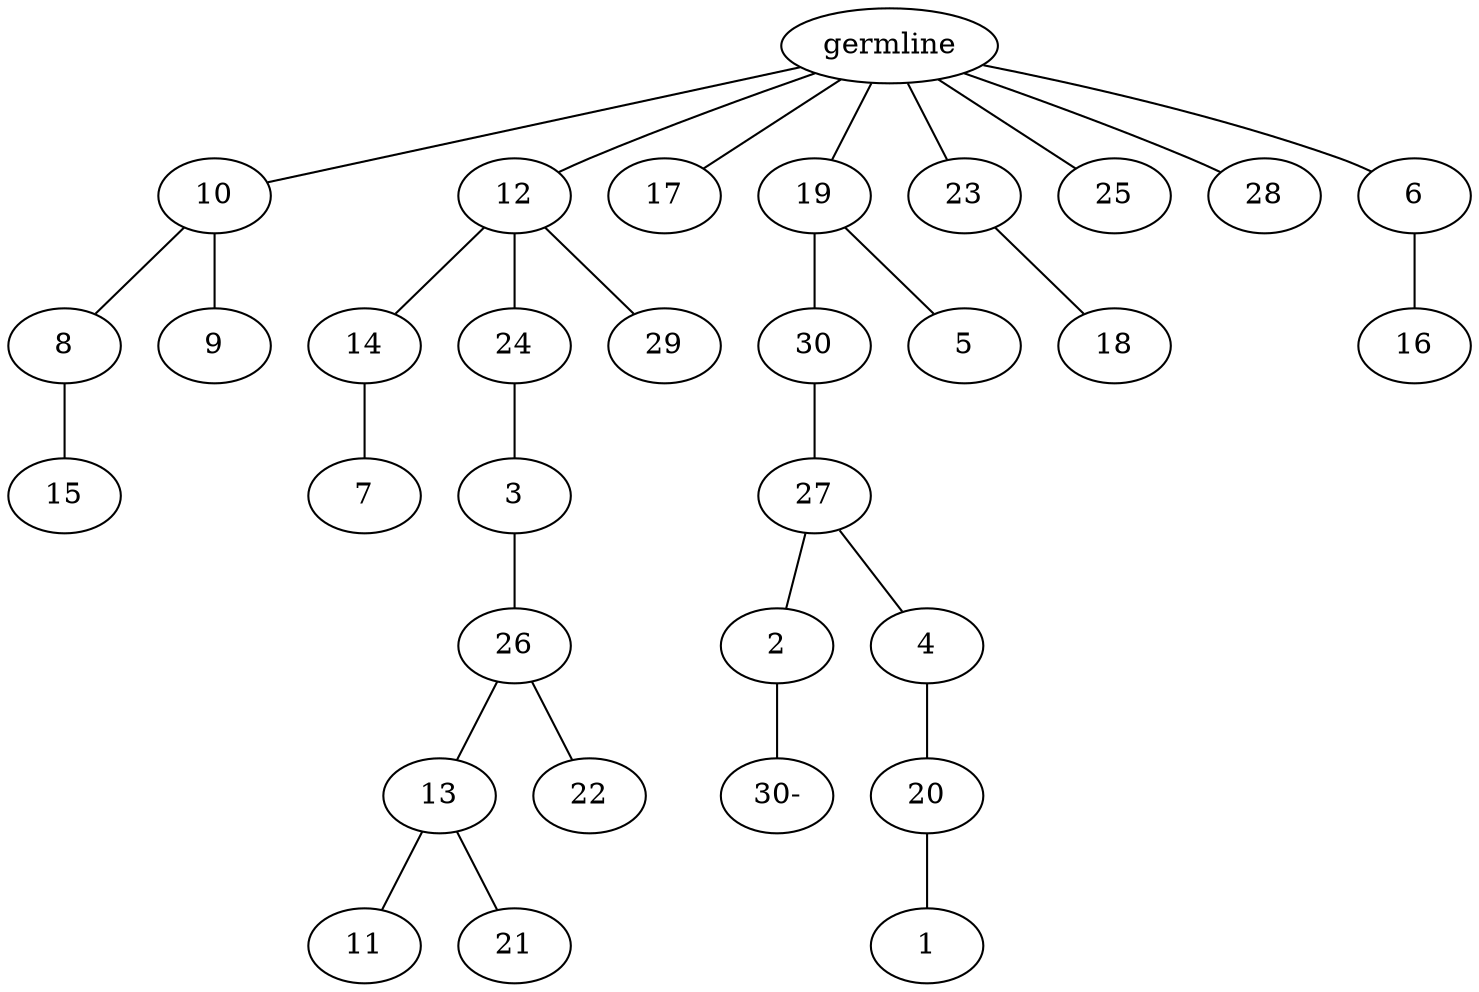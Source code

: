 graph tree {
    "139961574031424" [label="germline"];
    "139961574378512" [label="10"];
    "139961574377072" [label="8"];
    "139961574377648" [label="15"];
    "139961574375728" [label="9"];
    "139961574378896" [label="12"];
    "139961574378752" [label="14"];
    "139961574376064" [label="7"];
    "139961574376016" [label="24"];
    "139961574378560" [label="3"];
    "139961574377504" [label="26"];
    "139961574379472" [label="13"];
    "139961574089056" [label="11"];
    "139961574089536" [label="21"];
    "139961574377600" [label="22"];
    "139961574378080" [label="29"];
    "139961574295152" [label="17"];
    "139961574293760" [label="19"];
    "139961574378944" [label="30"];
    "139961574379280" [label="27"];
    "139961574089392" [label="2"];
    "139961574351776" [label="30-"];
    "139961574089824" [label="4"];
    "139961574089776" [label="20"];
    "139961574089872" [label="1"];
    "139961574378368" [label="5"];
    "139961574379136" [label="23"];
    "139961574379040" [label="18"];
    "139961574378656" [label="25"];
    "139961574378800" [label="28"];
    "139961574375824" [label="6"];
    "139961574088912" [label="16"];
    "139961574031424" -- "139961574378512";
    "139961574031424" -- "139961574378896";
    "139961574031424" -- "139961574295152";
    "139961574031424" -- "139961574293760";
    "139961574031424" -- "139961574379136";
    "139961574031424" -- "139961574378656";
    "139961574031424" -- "139961574378800";
    "139961574031424" -- "139961574375824";
    "139961574378512" -- "139961574377072";
    "139961574378512" -- "139961574375728";
    "139961574377072" -- "139961574377648";
    "139961574378896" -- "139961574378752";
    "139961574378896" -- "139961574376016";
    "139961574378896" -- "139961574378080";
    "139961574378752" -- "139961574376064";
    "139961574376016" -- "139961574378560";
    "139961574378560" -- "139961574377504";
    "139961574377504" -- "139961574379472";
    "139961574377504" -- "139961574377600";
    "139961574379472" -- "139961574089056";
    "139961574379472" -- "139961574089536";
    "139961574293760" -- "139961574378944";
    "139961574293760" -- "139961574378368";
    "139961574378944" -- "139961574379280";
    "139961574379280" -- "139961574089392";
    "139961574379280" -- "139961574089824";
    "139961574089392" -- "139961574351776";
    "139961574089824" -- "139961574089776";
    "139961574089776" -- "139961574089872";
    "139961574379136" -- "139961574379040";
    "139961574375824" -- "139961574088912";
}
